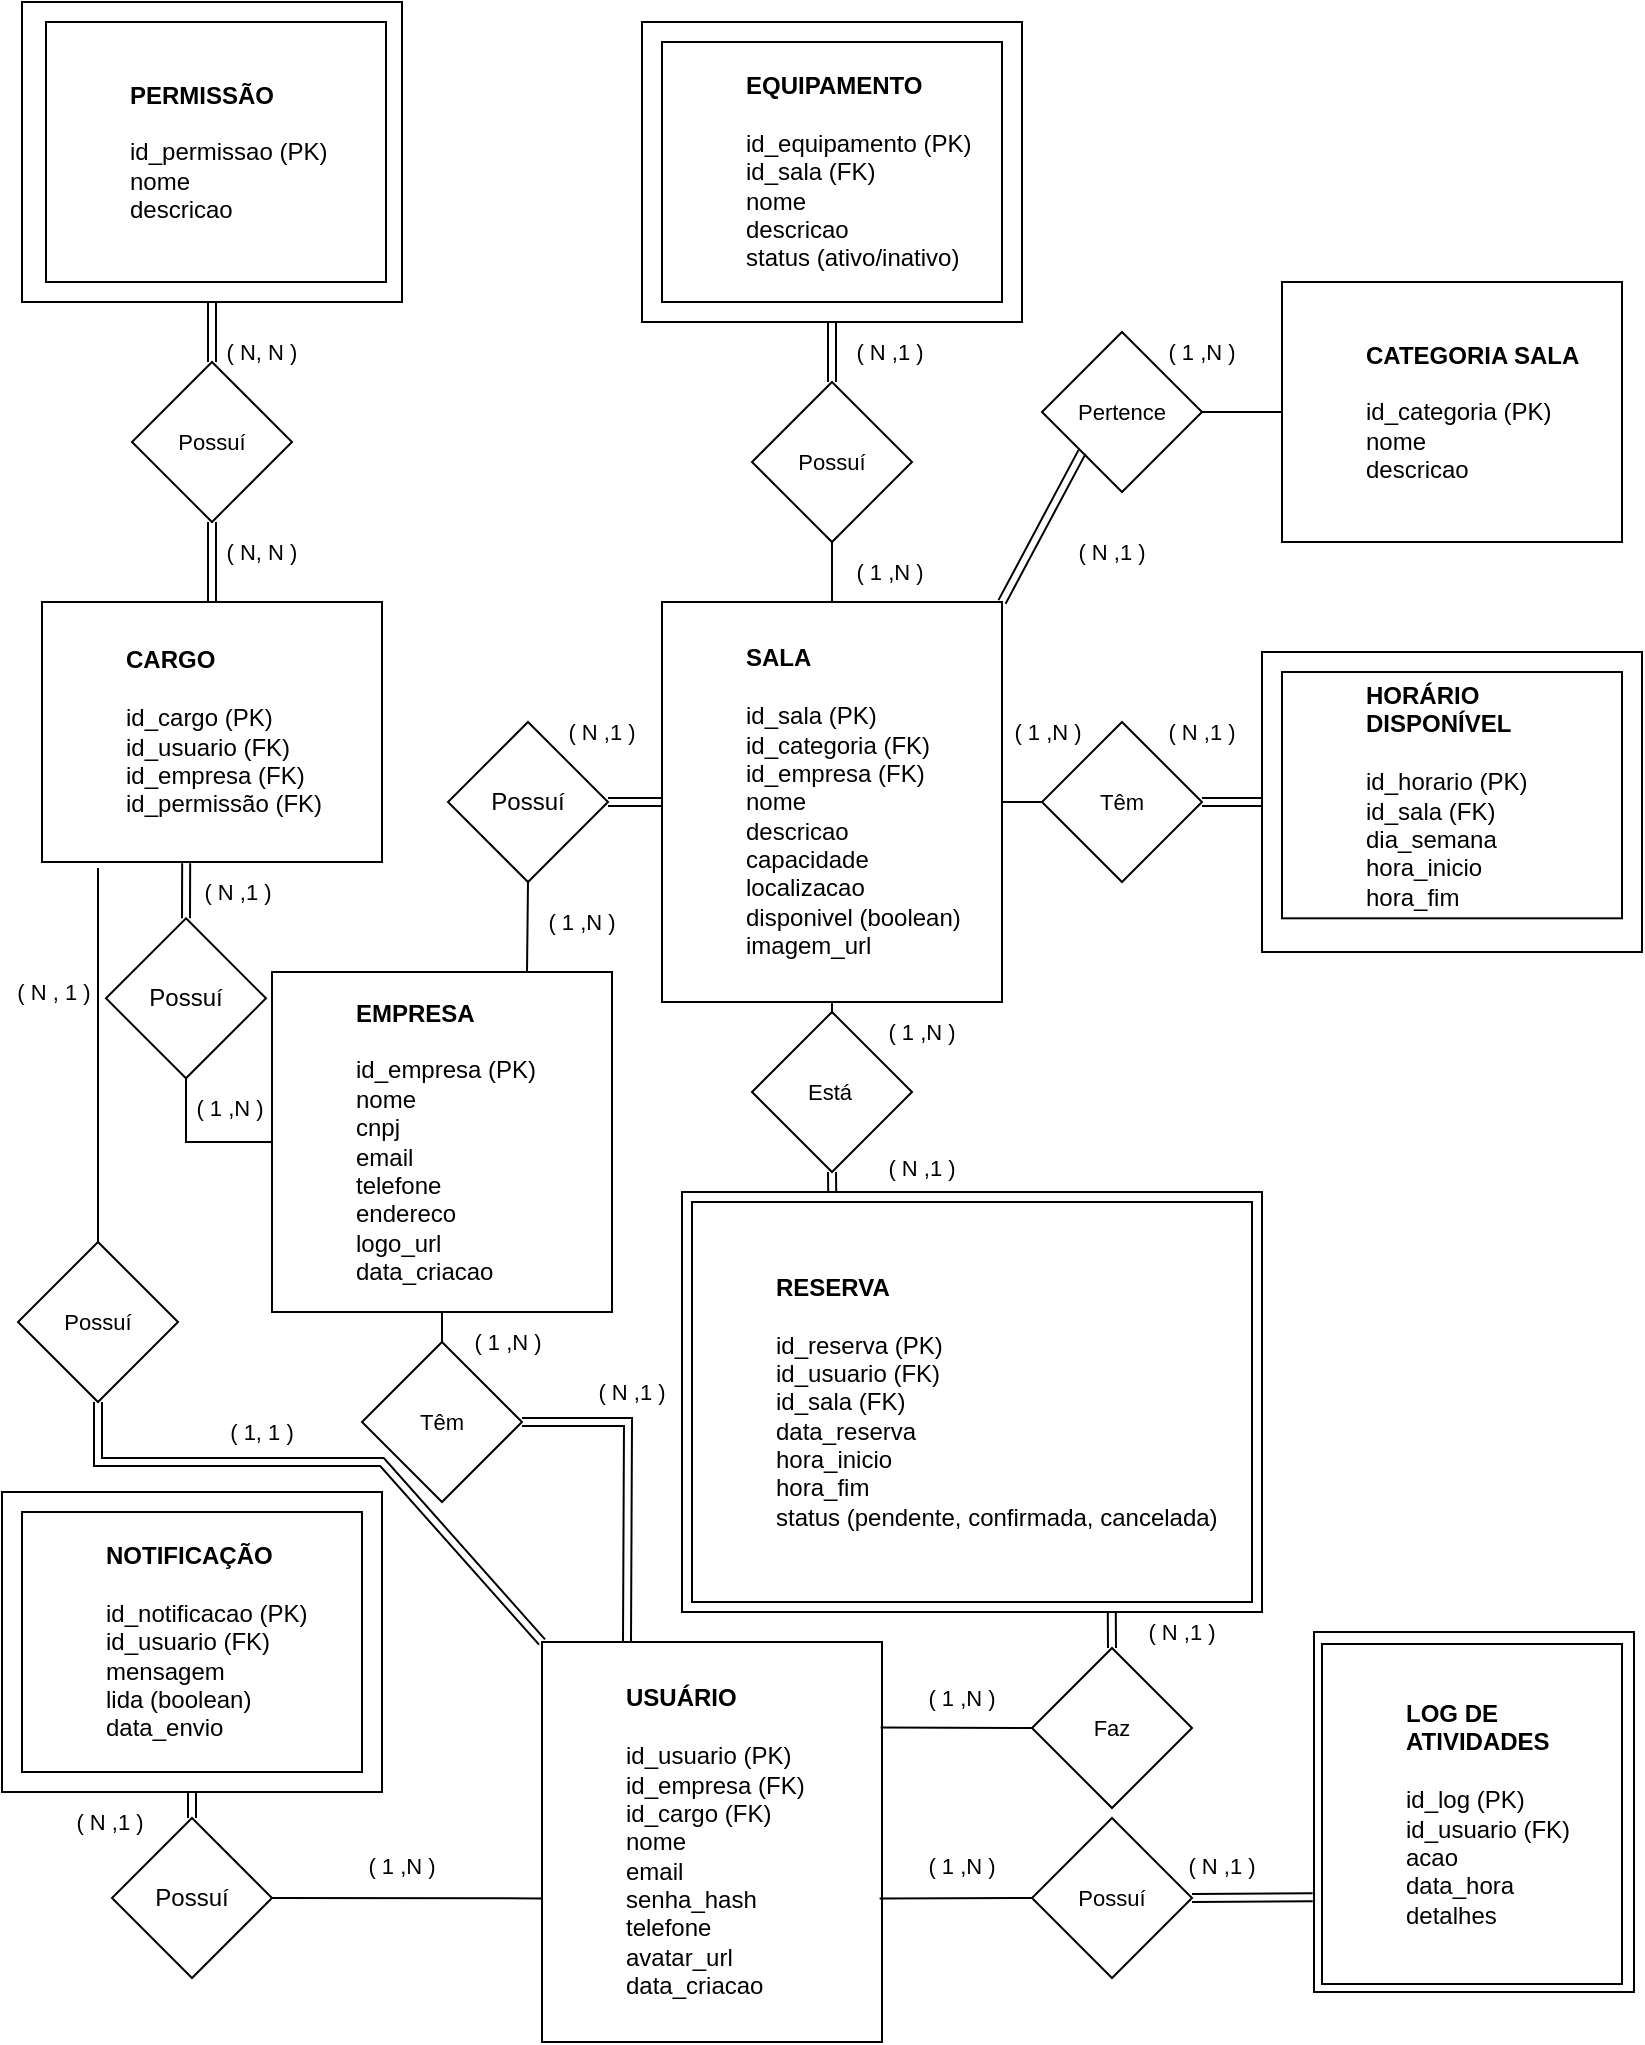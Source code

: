 <mxfile version="28.0.7">
  <diagram name="Página-1" id="fYXppVwYqPxIEAhIgafm">
    <mxGraphModel grid="1" page="1" gridSize="10" guides="1" tooltips="1" connect="1" arrows="1" fold="1" pageScale="1" pageWidth="827" pageHeight="1169" math="0" shadow="0">
      <root>
        <mxCell id="0" />
        <mxCell id="1" parent="0" />
        <mxCell id="SB9lvJocPj3npPwkDB7g-47" value="" style="endArrow=none;html=1;rounded=0;strokeColor=default;align=center;verticalAlign=middle;fontFamily=Helvetica;fontSize=11;fontColor=default;labelBackgroundColor=default;entryX=0.5;entryY=0;entryDx=0;entryDy=0;" edge="1" parent="1" target="SB9lvJocPj3npPwkDB7g-45">
          <mxGeometry width="50" height="50" relative="1" as="geometry">
            <mxPoint x="48" y="-727" as="sourcePoint" />
            <mxPoint x="190" y="-550" as="targetPoint" />
          </mxGeometry>
        </mxCell>
        <mxCell id="SB9lvJocPj3npPwkDB7g-72" value="&lt;blockquote style=&quot;margin: 0 0 0 40px; border: none; padding: 0px;&quot;&gt;&lt;br&gt;&lt;/blockquote&gt;" style="rounded=0;whiteSpace=wrap;html=1;align=left;" vertex="1" parent="1">
          <mxGeometry x="656" y="-345" width="160" height="180" as="geometry" />
        </mxCell>
        <mxCell id="SB9lvJocPj3npPwkDB7g-71" value="&lt;blockquote style=&quot;margin: 0 0 0 40px; border: none; padding: 0px;&quot;&gt;&lt;br&gt;&lt;/blockquote&gt;" style="rounded=0;whiteSpace=wrap;html=1;align=left;" vertex="1" parent="1">
          <mxGeometry x="340" y="-565" width="290" height="210" as="geometry" />
        </mxCell>
        <mxCell id="SB9lvJocPj3npPwkDB7g-51" value="" style="rounded=0;whiteSpace=wrap;html=1;" vertex="1" parent="1">
          <mxGeometry y="-415" width="190" height="150" as="geometry" />
        </mxCell>
        <mxCell id="SB9lvJocPj3npPwkDB7g-9" value="" style="rounded=0;whiteSpace=wrap;html=1;" vertex="1" parent="1">
          <mxGeometry x="630" y="-835" width="190" height="150" as="geometry" />
        </mxCell>
        <mxCell id="SB9lvJocPj3npPwkDB7g-5" value="" style="rounded=0;whiteSpace=wrap;html=1;" vertex="1" parent="1">
          <mxGeometry x="10" y="-1160" width="190" height="150" as="geometry" />
        </mxCell>
        <mxCell id="f695u6qmlx_kz472ul5v-42" value="" style="rounded=0;whiteSpace=wrap;html=1;" vertex="1" parent="1">
          <mxGeometry x="320" y="-1150" width="190" height="150" as="geometry" />
        </mxCell>
        <mxCell id="f695u6qmlx_kz472ul5v-1" value="&lt;blockquote style=&quot;margin: 0 0 0 40px; border: none; padding: 0px;&quot;&gt;&lt;b&gt;USUÁRIO&lt;/b&gt;&lt;div&gt;&lt;span style=&quot;background-color: transparent; color: light-dark(rgb(0, 0, 0), rgb(255, 255, 255));&quot;&gt;&lt;br&gt;&lt;/span&gt;&lt;/div&gt;&lt;div&gt;&lt;span style=&quot;background-color: transparent; color: light-dark(rgb(0, 0, 0), rgb(255, 255, 255));&quot;&gt;id_usuario (PK)&lt;/span&gt;&lt;/div&gt;&lt;div&gt;&lt;div&gt;&lt;span style=&quot;background-color: transparent; color: light-dark(rgb(0, 0, 0), rgb(255, 255, 255));&quot;&gt;id_empresa (FK)&lt;/span&gt;&lt;/div&gt;&lt;div&gt;&lt;span style=&quot;background-color: transparent; color: light-dark(rgb(0, 0, 0), rgb(255, 255, 255));&quot;&gt;id_cargo (FK)&lt;/span&gt;&lt;/div&gt;&lt;/div&gt;&lt;div&gt;&lt;span style=&quot;background-color: transparent; color: light-dark(rgb(0, 0, 0), rgb(255, 255, 255));&quot;&gt;nome&lt;/span&gt;&lt;/div&gt;&lt;div&gt;&lt;span style=&quot;background-color: transparent; color: light-dark(rgb(0, 0, 0), rgb(255, 255, 255));&quot;&gt;email&lt;/span&gt;&lt;/div&gt;&lt;div&gt;&lt;span style=&quot;background-color: transparent; color: light-dark(rgb(0, 0, 0), rgb(255, 255, 255));&quot;&gt;senha_hash&lt;/span&gt;&lt;/div&gt;&lt;div&gt;&lt;span style=&quot;background-color: transparent; color: light-dark(rgb(0, 0, 0), rgb(255, 255, 255));&quot;&gt;telefone&lt;/span&gt;&lt;/div&gt;&lt;div&gt;&lt;span style=&quot;background-color: transparent; color: light-dark(rgb(0, 0, 0), rgb(255, 255, 255));&quot;&gt;avatar_url&lt;/span&gt;&lt;/div&gt;&lt;div&gt;&lt;span style=&quot;background-color: transparent; color: light-dark(rgb(0, 0, 0), rgb(255, 255, 255));&quot;&gt;data_criacao&lt;/span&gt;&lt;/div&gt;&lt;/blockquote&gt;" style="rounded=0;whiteSpace=wrap;html=1;align=left;" vertex="1" parent="1">
          <mxGeometry x="270" y="-340" width="170" height="200" as="geometry" />
        </mxCell>
        <mxCell id="f695u6qmlx_kz472ul5v-3" value="&lt;blockquote style=&quot;margin: 0 0 0 40px; border: none; padding: 0px;&quot;&gt;&lt;b&gt;EMPRESA&lt;/b&gt;&lt;div&gt;&lt;span style=&quot;background-color: transparent; color: light-dark(rgb(0, 0, 0), rgb(255, 255, 255));&quot;&gt;&lt;br&gt;&lt;/span&gt;&lt;/div&gt;&lt;div&gt;&lt;span style=&quot;background-color: transparent; color: light-dark(rgb(0, 0, 0), rgb(255, 255, 255));&quot;&gt;id_empresa (PK)&lt;/span&gt;&lt;br&gt;&lt;span style=&quot;background-color: transparent; color: light-dark(rgb(0, 0, 0), rgb(255, 255, 255));&quot;&gt;nome&lt;/span&gt;&lt;br&gt;&lt;span style=&quot;background-color: transparent; color: light-dark(rgb(0, 0, 0), rgb(255, 255, 255));&quot;&gt;cnpj&lt;/span&gt;&lt;br&gt;&lt;span style=&quot;background-color: transparent; color: light-dark(rgb(0, 0, 0), rgb(255, 255, 255));&quot;&gt;email&lt;/span&gt;&lt;br&gt;&lt;span style=&quot;background-color: transparent; color: light-dark(rgb(0, 0, 0), rgb(255, 255, 255));&quot;&gt;telefone&lt;/span&gt;&lt;br&gt;&lt;span style=&quot;background-color: transparent; color: light-dark(rgb(0, 0, 0), rgb(255, 255, 255));&quot;&gt;endereco&lt;/span&gt;&lt;br&gt;&lt;span style=&quot;background-color: transparent; color: light-dark(rgb(0, 0, 0), rgb(255, 255, 255));&quot;&gt;logo_url&lt;/span&gt;&lt;br&gt;&lt;span style=&quot;background-color: transparent; color: light-dark(rgb(0, 0, 0), rgb(255, 255, 255));&quot;&gt;data_criacao&lt;/span&gt;&lt;/div&gt;&lt;/blockquote&gt;" style="rounded=0;whiteSpace=wrap;html=1;align=left;" vertex="1" parent="1">
          <mxGeometry x="135" y="-675" width="170" height="170" as="geometry" />
        </mxCell>
        <mxCell id="f695u6qmlx_kz472ul5v-4" value="&lt;blockquote style=&quot;margin: 0 0 0 40px; border: none; padding: 0px;&quot;&gt;&lt;div&gt;&lt;b&gt;SALA&lt;/b&gt;&lt;/div&gt;&lt;div&gt;&lt;br&gt;&lt;/div&gt;&lt;div&gt;&lt;span style=&quot;background-color: transparent; color: light-dark(rgb(0, 0, 0), rgb(255, 255, 255));&quot;&gt;id_sala (PK)&lt;/span&gt;&lt;/div&gt;&lt;div&gt;&lt;span style=&quot;color: light-dark(rgb(0, 0, 0), rgb(255, 255, 255)); background-color: transparent;&quot;&gt;id_categoria (FK)&lt;/span&gt;&lt;br&gt;&lt;span style=&quot;color: light-dark(rgb(0, 0, 0), rgb(255, 255, 255)); background-color: transparent;&quot;&gt;id_empresa (FK)&lt;/span&gt;&lt;br&gt;&lt;span style=&quot;background-color: transparent; color: light-dark(rgb(0, 0, 0), rgb(255, 255, 255));&quot;&gt;nome&lt;/span&gt;&lt;br&gt;&lt;span style=&quot;background-color: transparent; color: light-dark(rgb(0, 0, 0), rgb(255, 255, 255));&quot;&gt;descricao&lt;/span&gt;&lt;br&gt;&lt;span style=&quot;background-color: transparent; color: light-dark(rgb(0, 0, 0), rgb(255, 255, 255));&quot;&gt;capacidade&lt;/span&gt;&lt;br&gt;&lt;span style=&quot;background-color: transparent; color: light-dark(rgb(0, 0, 0), rgb(255, 255, 255));&quot;&gt;localizacao&lt;/span&gt;&lt;br&gt;&lt;span style=&quot;background-color: transparent; color: light-dark(rgb(0, 0, 0), rgb(255, 255, 255));&quot;&gt;disponivel (boolean)&lt;/span&gt;&lt;br&gt;&lt;span style=&quot;background-color: transparent; color: light-dark(rgb(0, 0, 0), rgb(255, 255, 255));&quot;&gt;imagem_url&lt;/span&gt;&lt;/div&gt;&lt;/blockquote&gt;" style="rounded=0;whiteSpace=wrap;html=1;align=left;" vertex="1" parent="1">
          <mxGeometry x="330" y="-860" width="170" height="200" as="geometry" />
        </mxCell>
        <mxCell id="f695u6qmlx_kz472ul5v-5" value="&lt;blockquote style=&quot;margin: 0 0 0 40px; border: none; padding: 0px;&quot;&gt;&lt;div&gt;&lt;b&gt;RESERVA&lt;/b&gt;&lt;/div&gt;&lt;div&gt;&lt;br&gt;&lt;/div&gt;&lt;div&gt;&lt;span style=&quot;background-color: transparent; color: light-dark(rgb(0, 0, 0), rgb(255, 255, 255));&quot;&gt;id_reserva (PK)&lt;/span&gt;&lt;br&gt;&lt;span style=&quot;background-color: transparent; color: light-dark(rgb(0, 0, 0), rgb(255, 255, 255));&quot;&gt;id_usuario (FK)&lt;/span&gt;&lt;br&gt;&lt;span style=&quot;background-color: transparent; color: light-dark(rgb(0, 0, 0), rgb(255, 255, 255));&quot;&gt;id_sala (FK)&lt;/span&gt;&lt;br&gt;&lt;span style=&quot;background-color: transparent; color: light-dark(rgb(0, 0, 0), rgb(255, 255, 255));&quot;&gt;data_reserva&lt;/span&gt;&lt;br&gt;&lt;span style=&quot;background-color: transparent; color: light-dark(rgb(0, 0, 0), rgb(255, 255, 255));&quot;&gt;hora_inicio&lt;/span&gt;&lt;br&gt;&lt;span style=&quot;background-color: transparent; color: light-dark(rgb(0, 0, 0), rgb(255, 255, 255));&quot;&gt;hora_fim&lt;/span&gt;&lt;br&gt;&lt;span style=&quot;background-color: transparent; color: light-dark(rgb(0, 0, 0), rgb(255, 255, 255));&quot;&gt;status (pendente, confirmada, cancelada)&lt;/span&gt;&lt;/div&gt;&lt;/blockquote&gt;" style="rounded=0;whiteSpace=wrap;html=1;align=left;" vertex="1" parent="1">
          <mxGeometry x="345" y="-560" width="280" height="200" as="geometry" />
        </mxCell>
        <mxCell id="f695u6qmlx_kz472ul5v-6" value="&lt;blockquote style=&quot;margin: 0 0 0 40px; border: none; padding: 0px;&quot;&gt;&lt;div&gt;&lt;b&gt;CATEGORIA SALA&lt;/b&gt;&lt;/div&gt;&lt;div&gt;&lt;br&gt;&lt;/div&gt;&lt;div&gt;&lt;span style=&quot;background-color: transparent; color: light-dark(rgb(0, 0, 0), rgb(255, 255, 255));&quot;&gt;id_categoria (PK)&lt;/span&gt;&lt;br&gt;&lt;span style=&quot;background-color: transparent; color: light-dark(rgb(0, 0, 0), rgb(255, 255, 255));&quot;&gt;nome&lt;/span&gt;&lt;br&gt;&lt;span style=&quot;background-color: transparent; color: light-dark(rgb(0, 0, 0), rgb(255, 255, 255));&quot;&gt;descricao&lt;/span&gt;&lt;/div&gt;&lt;/blockquote&gt;" style="rounded=0;whiteSpace=wrap;html=1;align=left;" vertex="1" parent="1">
          <mxGeometry x="640" y="-1020" width="170" height="130" as="geometry" />
        </mxCell>
        <mxCell id="f695u6qmlx_kz472ul5v-8" value="&lt;blockquote style=&quot;margin: 0 0 0 40px; border: none; padding: 0px;&quot;&gt;&lt;div&gt;&lt;b&gt;EQUIPAMENTO&lt;/b&gt;&lt;/div&gt;&lt;div&gt;&lt;br&gt;&lt;/div&gt;&lt;div&gt;&lt;span style=&quot;background-color: transparent; color: light-dark(rgb(0, 0, 0), rgb(255, 255, 255));&quot;&gt;id_equipamento (PK)&lt;/span&gt;&lt;/div&gt;&lt;div&gt;id_sala (FK)&lt;br&gt;&lt;span style=&quot;background-color: transparent; color: light-dark(rgb(0, 0, 0), rgb(255, 255, 255));&quot;&gt;nome&lt;/span&gt;&lt;br&gt;&lt;span style=&quot;background-color: transparent; color: light-dark(rgb(0, 0, 0), rgb(255, 255, 255));&quot;&gt;descricao&lt;/span&gt;&lt;br&gt;&lt;span style=&quot;background-color: transparent; color: light-dark(rgb(0, 0, 0), rgb(255, 255, 255));&quot;&gt;status (ativo/inativo)&lt;/span&gt;&lt;/div&gt;&lt;/blockquote&gt;" style="rounded=0;whiteSpace=wrap;html=1;align=left;" vertex="1" parent="1">
          <mxGeometry x="330" y="-1140" width="170" height="130" as="geometry" />
        </mxCell>
        <mxCell id="f695u6qmlx_kz472ul5v-9" value="&lt;blockquote style=&quot;margin: 0 0 0 40px; border: none; padding: 0px;&quot;&gt;&lt;div&gt;&lt;b&gt;CARGO&lt;/b&gt;&lt;/div&gt;&lt;div&gt;&lt;br&gt;&lt;/div&gt;&lt;div&gt;&lt;span style=&quot;background-color: transparent; color: light-dark(rgb(0, 0, 0), rgb(255, 255, 255));&quot;&gt;id_cargo (PK)&lt;/span&gt;&lt;/div&gt;&lt;div&gt;&lt;span style=&quot;background-color: transparent; color: light-dark(rgb(0, 0, 0), rgb(255, 255, 255));&quot;&gt;id_usuario (FK)&lt;/span&gt;&lt;/div&gt;&lt;div&gt;&lt;span style=&quot;background-color: transparent; color: light-dark(rgb(0, 0, 0), rgb(255, 255, 255));&quot;&gt;id_empresa (FK)&lt;/span&gt;&lt;/div&gt;&lt;div&gt;id_permissão (FK)&lt;/div&gt;&lt;/blockquote&gt;" style="rounded=0;whiteSpace=wrap;html=1;align=left;" vertex="1" parent="1">
          <mxGeometry x="20" y="-860" width="170" height="130" as="geometry" />
        </mxCell>
        <mxCell id="f695u6qmlx_kz472ul5v-10" value="&lt;blockquote style=&quot;margin: 0 0 0 40px; border: none; padding: 0px;&quot;&gt;&lt;div&gt;&lt;strong data-start=&quot;2054&quot; data-end=&quot;2067&quot;&gt;PERMISSÃO&lt;/strong&gt;&lt;/div&gt;&lt;div&gt;&lt;br&gt;&lt;/div&gt;&lt;div&gt;&lt;span style=&quot;background-color: transparent; color: light-dark(rgb(0, 0, 0), rgb(255, 255, 255));&quot;&gt;id_permissao (PK)&lt;/span&gt;&lt;br&gt;&lt;span style=&quot;background-color: transparent; color: light-dark(rgb(0, 0, 0), rgb(255, 255, 255));&quot;&gt;nome&lt;/span&gt;&lt;br&gt;&lt;span style=&quot;background-color: transparent; color: light-dark(rgb(0, 0, 0), rgb(255, 255, 255));&quot;&gt;descricao&lt;/span&gt;&lt;/div&gt;&lt;/blockquote&gt;" style="rounded=0;whiteSpace=wrap;html=1;align=left;" vertex="1" parent="1">
          <mxGeometry x="22" y="-1150" width="170" height="130" as="geometry" />
        </mxCell>
        <mxCell id="f695u6qmlx_kz472ul5v-11" value="&lt;blockquote style=&quot;margin: 0 0 0 40px; border: none; padding: 0px;&quot;&gt;&lt;div&gt;&lt;span style=&quot;background-color: transparent; color: light-dark(rgb(0, 0, 0), rgb(255, 255, 255));&quot;&gt;&lt;b&gt;NOTIFICAÇÃO&lt;/b&gt;&lt;/span&gt;&lt;/div&gt;&lt;div&gt;&lt;span style=&quot;background-color: transparent; color: light-dark(rgb(0, 0, 0), rgb(255, 255, 255));&quot;&gt;&lt;br&gt;&lt;/span&gt;&lt;/div&gt;&lt;div&gt;&lt;span style=&quot;background-color: transparent; color: light-dark(rgb(0, 0, 0), rgb(255, 255, 255));&quot;&gt;id_notificacao (PK)&lt;/span&gt;&lt;/div&gt;&lt;div&gt;&lt;span style=&quot;background-color: transparent; color: light-dark(rgb(0, 0, 0), rgb(255, 255, 255));&quot;&gt;id_usuario (FK)&lt;/span&gt;&lt;br&gt;&lt;span style=&quot;background-color: transparent; color: light-dark(rgb(0, 0, 0), rgb(255, 255, 255));&quot;&gt;mensagem&lt;/span&gt;&lt;br&gt;&lt;span style=&quot;background-color: transparent; color: light-dark(rgb(0, 0, 0), rgb(255, 255, 255));&quot;&gt;lida (boolean)&lt;/span&gt;&lt;br&gt;&lt;span style=&quot;background-color: transparent; color: light-dark(rgb(0, 0, 0), rgb(255, 255, 255));&quot;&gt;data_envio&lt;/span&gt;&lt;/div&gt;&lt;/blockquote&gt;" style="rounded=0;whiteSpace=wrap;html=1;align=left;" vertex="1" parent="1">
          <mxGeometry x="10" y="-405" width="170" height="130" as="geometry" />
        </mxCell>
        <mxCell id="f695u6qmlx_kz472ul5v-12" value="&lt;blockquote style=&quot;margin: 0 0 0 40px; border: none; padding: 0px;&quot;&gt;&lt;div&gt;&lt;b&gt;HORÁRIO DISPONÍVEL&lt;/b&gt;&lt;/div&gt;&lt;div&gt;&lt;br&gt;&lt;/div&gt;&lt;div&gt;&lt;span style=&quot;background-color: transparent; color: light-dark(rgb(0, 0, 0), rgb(255, 255, 255));&quot;&gt;i&lt;/span&gt;&lt;span style=&quot;background-color: transparent; color: light-dark(rgb(0, 0, 0), rgb(255, 255, 255));&quot;&gt;d_horario (PK)&lt;/span&gt;&lt;/div&gt;&lt;span style=&quot;color: light-dark(rgb(0, 0, 0), rgb(255, 255, 255)); background-color: transparent;&quot;&gt;id_sala (FK)&lt;/span&gt;&lt;br&gt;&lt;span style=&quot;color: light-dark(rgb(0, 0, 0), rgb(255, 255, 255)); background-color: transparent;&quot;&gt;dia_semana&lt;/span&gt;&lt;br&gt;&lt;span style=&quot;color: light-dark(rgb(0, 0, 0), rgb(255, 255, 255)); background-color: transparent;&quot;&gt;hora_inicio&lt;/span&gt;&lt;br&gt;&lt;span style=&quot;color: light-dark(rgb(0, 0, 0), rgb(255, 255, 255)); background-color: transparent;&quot;&gt;hora_fim&lt;/span&gt;&lt;/blockquote&gt;" style="rounded=0;whiteSpace=wrap;html=1;align=left;" vertex="1" parent="1">
          <mxGeometry x="640" y="-825" width="170" height="123.16" as="geometry" />
        </mxCell>
        <mxCell id="f695u6qmlx_kz472ul5v-13" value="&lt;blockquote style=&quot;margin: 0 0 0 40px; border: none; padding: 0px;&quot;&gt;&lt;b&gt;LOG DE ATIVIDADES&lt;/b&gt;&lt;/blockquote&gt;&lt;blockquote style=&quot;margin: 0 0 0 40px; border: none; padding: 0px;&quot;&gt;&lt;br&gt;&lt;span style=&quot;color: light-dark(rgb(0, 0, 0), rgb(255, 255, 255)); background-color: transparent;&quot;&gt;id_log (PK)&lt;/span&gt;&lt;br&gt;&lt;span style=&quot;color: light-dark(rgb(0, 0, 0), rgb(255, 255, 255)); background-color: transparent;&quot;&gt;id_usuario (FK)&lt;/span&gt;&lt;br&gt;&lt;span style=&quot;color: light-dark(rgb(0, 0, 0), rgb(255, 255, 255)); background-color: transparent;&quot;&gt;acao&lt;/span&gt;&lt;br&gt;&lt;span style=&quot;color: light-dark(rgb(0, 0, 0), rgb(255, 255, 255)); background-color: transparent;&quot;&gt;data_hora&lt;/span&gt;&lt;br&gt;&lt;span style=&quot;color: light-dark(rgb(0, 0, 0), rgb(255, 255, 255)); background-color: transparent;&quot;&gt;detalhes&lt;/span&gt;&lt;/blockquote&gt;" style="rounded=0;whiteSpace=wrap;html=1;align=left;" vertex="1" parent="1">
          <mxGeometry x="660" y="-339" width="150" height="170" as="geometry" />
        </mxCell>
        <mxCell id="f695u6qmlx_kz472ul5v-14" value="" style="rhombus;whiteSpace=wrap;html=1;" vertex="1" parent="1">
          <mxGeometry x="180" y="-490" width="80" height="80" as="geometry" />
        </mxCell>
        <mxCell id="f695u6qmlx_kz472ul5v-15" value="" style="endArrow=none;html=1;rounded=0;entryX=1;entryY=0.5;entryDx=0;entryDy=0;exitX=0.25;exitY=0;exitDx=0;exitDy=0;shape=link;" edge="1" parent="1" source="f695u6qmlx_kz472ul5v-1" target="f695u6qmlx_kz472ul5v-14">
          <mxGeometry width="50" height="50" relative="1" as="geometry">
            <mxPoint x="585" y="-240" as="sourcePoint" />
            <mxPoint x="635" y="-290" as="targetPoint" />
            <Array as="points">
              <mxPoint x="313" y="-450" />
            </Array>
          </mxGeometry>
        </mxCell>
        <mxCell id="f695u6qmlx_kz472ul5v-16" value="" style="endArrow=none;html=1;rounded=0;entryX=0.5;entryY=0;entryDx=0;entryDy=0;exitX=0.5;exitY=1;exitDx=0;exitDy=0;" edge="1" parent="1" source="f695u6qmlx_kz472ul5v-3" target="f695u6qmlx_kz472ul5v-14">
          <mxGeometry width="50" height="50" relative="1" as="geometry">
            <mxPoint x="585" as="sourcePoint" />
            <mxPoint x="635" y="-50" as="targetPoint" />
          </mxGeometry>
        </mxCell>
        <mxCell id="f695u6qmlx_kz472ul5v-17" value="" style="rhombus;whiteSpace=wrap;html=1;" vertex="1" parent="1">
          <mxGeometry x="515" y="-337" width="80" height="80" as="geometry" />
        </mxCell>
        <mxCell id="f695u6qmlx_kz472ul5v-19" value="" style="endArrow=none;html=1;rounded=0;entryX=0;entryY=0.5;entryDx=0;entryDy=0;exitX=0.996;exitY=0.214;exitDx=0;exitDy=0;exitPerimeter=0;" edge="1" parent="1" source="f695u6qmlx_kz472ul5v-1" target="f695u6qmlx_kz472ul5v-17">
          <mxGeometry width="50" height="50" relative="1" as="geometry">
            <mxPoint x="695" y="-485" as="sourcePoint" />
            <mxPoint x="745" y="-535" as="targetPoint" />
          </mxGeometry>
        </mxCell>
        <mxCell id="f695u6qmlx_kz472ul5v-20" value="" style="endArrow=none;html=1;rounded=0;entryX=0.5;entryY=0;entryDx=0;entryDy=0;exitX=0.741;exitY=1;exitDx=0;exitDy=0;shape=link;exitPerimeter=0;" edge="1" parent="1" source="SB9lvJocPj3npPwkDB7g-71" target="f695u6qmlx_kz472ul5v-17">
          <mxGeometry width="50" height="50" relative="1" as="geometry">
            <mxPoint x="440" y="-370" as="sourcePoint" />
            <mxPoint x="630" y="-485" as="targetPoint" />
          </mxGeometry>
        </mxCell>
        <mxCell id="f695u6qmlx_kz472ul5v-21" value="Possuí" style="rhombus;whiteSpace=wrap;html=1;" vertex="1" parent="1">
          <mxGeometry x="55" y="-252" width="80" height="80" as="geometry" />
        </mxCell>
        <mxCell id="f695u6qmlx_kz472ul5v-25" value="Possuí" style="rhombus;whiteSpace=wrap;html=1;" vertex="1" parent="1">
          <mxGeometry x="223" y="-800" width="80" height="80" as="geometry" />
        </mxCell>
        <mxCell id="f695u6qmlx_kz472ul5v-26" value="" style="endArrow=none;html=1;rounded=0;exitX=0.75;exitY=0;exitDx=0;exitDy=0;entryX=0.5;entryY=1;entryDx=0;entryDy=0;" edge="1" parent="1" source="f695u6qmlx_kz472ul5v-3" target="f695u6qmlx_kz472ul5v-25">
          <mxGeometry width="50" height="50" relative="1" as="geometry">
            <mxPoint x="205" y="-700" as="sourcePoint" />
            <mxPoint x="255" y="-750" as="targetPoint" />
          </mxGeometry>
        </mxCell>
        <mxCell id="f695u6qmlx_kz472ul5v-28" value="" style="rhombus;whiteSpace=wrap;html=1;" vertex="1" parent="1">
          <mxGeometry x="520" y="-995" width="80" height="80" as="geometry" />
        </mxCell>
        <mxCell id="f695u6qmlx_kz472ul5v-30" value="" style="endArrow=none;html=1;rounded=0;entryX=1;entryY=0.5;entryDx=0;entryDy=0;exitX=0;exitY=0.5;exitDx=0;exitDy=0;" edge="1" parent="1" source="f695u6qmlx_kz472ul5v-6" target="f695u6qmlx_kz472ul5v-28">
          <mxGeometry width="50" height="50" relative="1" as="geometry">
            <mxPoint x="630" y="-955" as="sourcePoint" />
            <mxPoint x="230" y="-605" as="targetPoint" />
          </mxGeometry>
        </mxCell>
        <mxCell id="f695u6qmlx_kz472ul5v-31" value="" style="endArrow=none;html=1;rounded=0;entryX=1;entryY=0.5;entryDx=0;entryDy=0;exitX=0;exitY=0.5;exitDx=0;exitDy=0;shape=link;" edge="1" parent="1" source="f695u6qmlx_kz472ul5v-4" target="f695u6qmlx_kz472ul5v-25">
          <mxGeometry width="50" height="50" relative="1" as="geometry">
            <mxPoint x="180" y="-615" as="sourcePoint" />
            <mxPoint x="230" y="-665" as="targetPoint" />
          </mxGeometry>
        </mxCell>
        <mxCell id="f695u6qmlx_kz472ul5v-32" value="" style="rhombus;whiteSpace=wrap;html=1;" vertex="1" parent="1">
          <mxGeometry x="375" y="-970" width="80" height="80" as="geometry" />
        </mxCell>
        <mxCell id="f695u6qmlx_kz472ul5v-33" value="" style="endArrow=none;html=1;rounded=0;entryX=0.5;entryY=1;entryDx=0;entryDy=0;exitX=0.5;exitY=0;exitDx=0;exitDy=0;" edge="1" parent="1" source="f695u6qmlx_kz472ul5v-4" target="f695u6qmlx_kz472ul5v-32">
          <mxGeometry width="50" height="50" relative="1" as="geometry">
            <mxPoint x="180" y="-700" as="sourcePoint" />
            <mxPoint x="230" y="-750" as="targetPoint" />
          </mxGeometry>
        </mxCell>
        <mxCell id="f695u6qmlx_kz472ul5v-34" value="" style="endArrow=none;html=1;rounded=0;entryX=0.5;entryY=0;entryDx=0;entryDy=0;exitX=0.5;exitY=1;exitDx=0;exitDy=0;shape=link;" edge="1" parent="1" source="f695u6qmlx_kz472ul5v-42" target="f695u6qmlx_kz472ul5v-32">
          <mxGeometry width="50" height="50" relative="1" as="geometry">
            <mxPoint x="180" y="-700" as="sourcePoint" />
            <mxPoint x="230" y="-750" as="targetPoint" />
          </mxGeometry>
        </mxCell>
        <mxCell id="f695u6qmlx_kz472ul5v-37" value="" style="endArrow=none;html=1;rounded=0;entryX=0.5;entryY=1;entryDx=0;entryDy=0;exitX=0.5;exitY=0;exitDx=0;exitDy=0;" edge="1" parent="1" source="SB9lvJocPj3npPwkDB7g-34" target="f695u6qmlx_kz472ul5v-4">
          <mxGeometry width="50" height="50" relative="1" as="geometry">
            <mxPoint x="415" y="-560" as="sourcePoint" />
            <mxPoint x="250" y="-550" as="targetPoint" />
          </mxGeometry>
        </mxCell>
        <mxCell id="f695u6qmlx_kz472ul5v-38" value="" style="endArrow=none;html=1;rounded=0;entryX=1;entryY=0.5;entryDx=0;entryDy=0;exitX=-0.002;exitY=0.641;exitDx=0;exitDy=0;exitPerimeter=0;" edge="1" parent="1" source="f695u6qmlx_kz472ul5v-1" target="f695u6qmlx_kz472ul5v-21">
          <mxGeometry width="50" height="50" relative="1" as="geometry">
            <mxPoint x="305" y="-400" as="sourcePoint" />
            <mxPoint x="355" y="-450" as="targetPoint" />
          </mxGeometry>
        </mxCell>
        <mxCell id="f695u6qmlx_kz472ul5v-39" value="" style="endArrow=none;html=1;rounded=0;entryX=0.5;entryY=1;entryDx=0;entryDy=0;exitX=0.5;exitY=0;exitDx=0;exitDy=0;shape=link;" edge="1" parent="1" source="f695u6qmlx_kz472ul5v-21" target="SB9lvJocPj3npPwkDB7g-51">
          <mxGeometry width="50" height="50" relative="1" as="geometry">
            <mxPoint x="100" y="-150" as="sourcePoint" />
            <mxPoint x="150" y="-200" as="targetPoint" />
          </mxGeometry>
        </mxCell>
        <mxCell id="SB9lvJocPj3npPwkDB7g-1" value="Possuí" style="rhombus;whiteSpace=wrap;html=1;" vertex="1" parent="1">
          <mxGeometry x="52" y="-701.84" width="80" height="80" as="geometry" />
        </mxCell>
        <mxCell id="SB9lvJocPj3npPwkDB7g-2" value="" style="endArrow=none;html=1;rounded=0;entryX=0.424;entryY=1.005;entryDx=0;entryDy=0;exitX=0.5;exitY=0;exitDx=0;exitDy=0;shape=link;entryPerimeter=0;" edge="1" parent="1" source="SB9lvJocPj3npPwkDB7g-1" target="f695u6qmlx_kz472ul5v-9">
          <mxGeometry width="50" height="50" relative="1" as="geometry">
            <mxPoint x="390" y="-720" as="sourcePoint" />
            <mxPoint x="440" y="-770" as="targetPoint" />
          </mxGeometry>
        </mxCell>
        <mxCell id="SB9lvJocPj3npPwkDB7g-3" value="" style="endArrow=none;html=1;rounded=0;entryX=0.5;entryY=1;entryDx=0;entryDy=0;exitX=0;exitY=0.5;exitDx=0;exitDy=0;" edge="1" parent="1" source="f695u6qmlx_kz472ul5v-3" target="SB9lvJocPj3npPwkDB7g-1">
          <mxGeometry width="50" height="50" relative="1" as="geometry">
            <mxPoint x="130" y="-590" as="sourcePoint" />
            <mxPoint x="87" y="-621.84" as="targetPoint" />
            <Array as="points">
              <mxPoint x="92" y="-590" />
            </Array>
          </mxGeometry>
        </mxCell>
        <mxCell id="SB9lvJocPj3npPwkDB7g-6" value="" style="rhombus;whiteSpace=wrap;html=1;" vertex="1" parent="1">
          <mxGeometry x="65" y="-980" width="80" height="80" as="geometry" />
        </mxCell>
        <mxCell id="SB9lvJocPj3npPwkDB7g-7" value="" style="endArrow=none;html=1;rounded=0;entryX=0.5;entryY=1;entryDx=0;entryDy=0;exitX=0.5;exitY=0;exitDx=0;exitDy=0;shape=link;" edge="1" parent="1" source="f695u6qmlx_kz472ul5v-9" target="SB9lvJocPj3npPwkDB7g-6">
          <mxGeometry width="50" height="50" relative="1" as="geometry">
            <mxPoint x="260" y="-860" as="sourcePoint" />
            <mxPoint x="310" y="-910" as="targetPoint" />
          </mxGeometry>
        </mxCell>
        <mxCell id="SB9lvJocPj3npPwkDB7g-8" value="" style="endArrow=none;html=1;rounded=0;entryX=0.5;entryY=0;entryDx=0;entryDy=0;exitX=0.5;exitY=1;exitDx=0;exitDy=0;shape=link;" edge="1" parent="1" source="SB9lvJocPj3npPwkDB7g-5" target="SB9lvJocPj3npPwkDB7g-6">
          <mxGeometry width="50" height="50" relative="1" as="geometry">
            <mxPoint x="260" y="-860" as="sourcePoint" />
            <mxPoint x="310" y="-910" as="targetPoint" />
          </mxGeometry>
        </mxCell>
        <mxCell id="SB9lvJocPj3npPwkDB7g-10" value="" style="rhombus;whiteSpace=wrap;html=1;" vertex="1" parent="1">
          <mxGeometry x="520" y="-800" width="80" height="80" as="geometry" />
        </mxCell>
        <mxCell id="SB9lvJocPj3npPwkDB7g-11" value="" style="endArrow=none;html=1;rounded=0;entryX=1;entryY=0.5;entryDx=0;entryDy=0;exitX=0;exitY=0.5;exitDx=0;exitDy=0;shape=link;" edge="1" parent="1" source="SB9lvJocPj3npPwkDB7g-9" target="SB9lvJocPj3npPwkDB7g-10">
          <mxGeometry width="50" height="50" relative="1" as="geometry">
            <mxPoint x="170" y="-830" as="sourcePoint" />
            <mxPoint x="220" y="-880" as="targetPoint" />
          </mxGeometry>
        </mxCell>
        <mxCell id="SB9lvJocPj3npPwkDB7g-12" value="" style="endArrow=none;html=1;rounded=0;entryX=0;entryY=0.5;entryDx=0;entryDy=0;exitX=1;exitY=0.5;exitDx=0;exitDy=0;" edge="1" parent="1" source="f695u6qmlx_kz472ul5v-4" target="SB9lvJocPj3npPwkDB7g-10">
          <mxGeometry width="50" height="50" relative="1" as="geometry">
            <mxPoint x="170" y="-830" as="sourcePoint" />
            <mxPoint x="220" y="-880" as="targetPoint" />
          </mxGeometry>
        </mxCell>
        <mxCell id="SB9lvJocPj3npPwkDB7g-13" value="" style="endArrow=none;html=1;rounded=0;entryX=1;entryY=0;entryDx=0;entryDy=0;exitX=0;exitY=1;exitDx=0;exitDy=0;shape=link;" edge="1" parent="1" source="f695u6qmlx_kz472ul5v-28" target="f695u6qmlx_kz472ul5v-4">
          <mxGeometry width="50" height="50" relative="1" as="geometry">
            <mxPoint x="190" y="-830" as="sourcePoint" />
            <mxPoint x="240" y="-880" as="targetPoint" />
          </mxGeometry>
        </mxCell>
        <mxCell id="SB9lvJocPj3npPwkDB7g-14" value="" style="rhombus;whiteSpace=wrap;html=1;fontFamily=Helvetica;fontSize=11;fontColor=default;labelBackgroundColor=default;" vertex="1" parent="1">
          <mxGeometry x="515" y="-252" width="80" height="80" as="geometry" />
        </mxCell>
        <mxCell id="SB9lvJocPj3npPwkDB7g-15" value="" style="endArrow=none;html=1;rounded=0;strokeColor=default;align=center;verticalAlign=middle;fontFamily=Helvetica;fontSize=11;fontColor=default;labelBackgroundColor=default;entryX=0;entryY=0.5;entryDx=0;entryDy=0;exitX=0.993;exitY=0.641;exitDx=0;exitDy=0;exitPerimeter=0;" edge="1" parent="1" source="f695u6qmlx_kz472ul5v-1" target="SB9lvJocPj3npPwkDB7g-14">
          <mxGeometry width="50" height="50" relative="1" as="geometry">
            <mxPoint x="190" y="-190" as="sourcePoint" />
            <mxPoint x="240" y="-240" as="targetPoint" />
          </mxGeometry>
        </mxCell>
        <mxCell id="SB9lvJocPj3npPwkDB7g-16" value="" style="endArrow=none;html=1;rounded=0;strokeColor=default;align=center;verticalAlign=middle;fontFamily=Helvetica;fontSize=11;fontColor=default;labelBackgroundColor=default;entryX=1;entryY=0.5;entryDx=0;entryDy=0;shape=link;exitX=-0.004;exitY=0.737;exitDx=0;exitDy=0;exitPerimeter=0;" edge="1" parent="1" source="SB9lvJocPj3npPwkDB7g-72" target="SB9lvJocPj3npPwkDB7g-14">
          <mxGeometry width="50" height="50" relative="1" as="geometry">
            <mxPoint x="650" y="-210" as="sourcePoint" />
            <mxPoint x="240" y="-240" as="targetPoint" />
          </mxGeometry>
        </mxCell>
        <mxCell id="SB9lvJocPj3npPwkDB7g-34" value="" style="rhombus;whiteSpace=wrap;html=1;" vertex="1" parent="1">
          <mxGeometry x="375" y="-655" width="80" height="80" as="geometry" />
        </mxCell>
        <mxCell id="SB9lvJocPj3npPwkDB7g-35" value="" style="endArrow=none;html=1;rounded=0;strokeColor=default;align=center;verticalAlign=middle;fontFamily=Helvetica;fontSize=11;fontColor=default;labelBackgroundColor=default;entryX=0.5;entryY=1;entryDx=0;entryDy=0;exitX=0.259;exitY=0.002;exitDx=0;exitDy=0;shape=link;exitPerimeter=0;" edge="1" parent="1" source="SB9lvJocPj3npPwkDB7g-71" target="SB9lvJocPj3npPwkDB7g-34">
          <mxGeometry width="50" height="50" relative="1" as="geometry">
            <mxPoint x="310" y="-510" as="sourcePoint" />
            <mxPoint x="360" y="-560" as="targetPoint" />
          </mxGeometry>
        </mxCell>
        <mxCell id="SB9lvJocPj3npPwkDB7g-38" style="edgeStyle=none;shape=connector;rounded=0;orthogonalLoop=1;jettySize=auto;html=1;entryX=1;entryY=0.5;entryDx=0;entryDy=0;strokeColor=default;align=center;verticalAlign=middle;fontFamily=Helvetica;fontSize=11;fontColor=default;labelBackgroundColor=default;endArrow=none;" edge="1" parent="1">
          <mxGeometry relative="1" as="geometry">
            <mxPoint x="305" y="-361" as="sourcePoint" />
            <mxPoint x="305" y="-361" as="targetPoint" />
          </mxGeometry>
        </mxCell>
        <mxCell id="SB9lvJocPj3npPwkDB7g-41" value="&lt;span style=&quot;text-align: left;&quot;&gt;( N ,1 )&lt;/span&gt;" style="text;strokeColor=none;align=center;fillColor=none;html=1;verticalAlign=middle;whiteSpace=wrap;rounded=0;fontFamily=Helvetica;fontSize=11;fontColor=default;labelBackgroundColor=none;" vertex="1" parent="1">
          <mxGeometry x="285" y="-480" width="60" height="30" as="geometry" />
        </mxCell>
        <mxCell id="SB9lvJocPj3npPwkDB7g-42" value="&lt;span style=&quot;text-align: left;&quot;&gt;( 1 ,N )&lt;/span&gt;" style="text;strokeColor=none;align=center;fillColor=none;html=1;verticalAlign=middle;whiteSpace=wrap;rounded=0;fontFamily=Helvetica;fontSize=11;fontColor=default;labelBackgroundColor=none;" vertex="1" parent="1">
          <mxGeometry x="450" y="-327" width="60" height="30" as="geometry" />
        </mxCell>
        <mxCell id="SB9lvJocPj3npPwkDB7g-43" value="&lt;span style=&quot;text-align: left;&quot;&gt;( 1 ,N )&lt;/span&gt;" style="text;strokeColor=none;align=center;fillColor=none;html=1;verticalAlign=middle;whiteSpace=wrap;rounded=0;fontFamily=Helvetica;fontSize=11;fontColor=default;labelBackgroundColor=none;" vertex="1" parent="1">
          <mxGeometry x="450" y="-243" width="60" height="30" as="geometry" />
        </mxCell>
        <mxCell id="SB9lvJocPj3npPwkDB7g-44" value="&lt;span style=&quot;text-align: left;&quot;&gt;( 1 ,N )&lt;/span&gt;" style="text;strokeColor=none;align=center;fillColor=none;html=1;verticalAlign=middle;whiteSpace=wrap;rounded=0;fontFamily=Helvetica;fontSize=11;fontColor=default;labelBackgroundColor=none;" vertex="1" parent="1">
          <mxGeometry x="170" y="-243" width="60" height="30" as="geometry" />
        </mxCell>
        <mxCell id="SB9lvJocPj3npPwkDB7g-45" value="" style="rhombus;whiteSpace=wrap;html=1;" vertex="1" parent="1">
          <mxGeometry x="8" y="-540" width="80" height="80" as="geometry" />
        </mxCell>
        <mxCell id="SB9lvJocPj3npPwkDB7g-46" value="" style="endArrow=none;html=1;rounded=0;strokeColor=default;align=center;verticalAlign=middle;fontFamily=Helvetica;fontSize=11;fontColor=default;labelBackgroundColor=default;entryX=0;entryY=0;entryDx=0;entryDy=0;exitX=0.5;exitY=1;exitDx=0;exitDy=0;shape=link;" edge="1" parent="1" source="SB9lvJocPj3npPwkDB7g-45" target="f695u6qmlx_kz472ul5v-1">
          <mxGeometry width="50" height="50" relative="1" as="geometry">
            <mxPoint x="280" y="-460" as="sourcePoint" />
            <mxPoint x="330" y="-510" as="targetPoint" />
            <Array as="points">
              <mxPoint x="48" y="-430" />
              <mxPoint x="190" y="-430" />
            </Array>
          </mxGeometry>
        </mxCell>
        <mxCell id="SB9lvJocPj3npPwkDB7g-48" style="edgeStyle=none;shape=connector;rounded=0;orthogonalLoop=1;jettySize=auto;html=1;entryX=0;entryY=0.5;entryDx=0;entryDy=0;strokeColor=default;align=center;verticalAlign=middle;fontFamily=Helvetica;fontSize=11;fontColor=default;labelBackgroundColor=default;endArrow=none;" edge="1" parent="1" source="f695u6qmlx_kz472ul5v-3" target="f695u6qmlx_kz472ul5v-3">
          <mxGeometry relative="1" as="geometry" />
        </mxCell>
        <mxCell id="SB9lvJocPj3npPwkDB7g-49" value="&lt;span style=&quot;text-align: left;&quot;&gt;( 1, 1 )&lt;/span&gt;" style="text;strokeColor=none;align=center;fillColor=none;html=1;verticalAlign=middle;whiteSpace=wrap;rounded=0;fontFamily=Helvetica;fontSize=11;fontColor=default;labelBackgroundColor=none;" vertex="1" parent="1">
          <mxGeometry x="100" y="-460" width="60" height="30" as="geometry" />
        </mxCell>
        <mxCell id="SB9lvJocPj3npPwkDB7g-52" value="&lt;span style=&quot;text-align: left;&quot;&gt;( 1 ,N )&lt;/span&gt;" style="text;strokeColor=none;align=center;fillColor=none;html=1;verticalAlign=middle;whiteSpace=wrap;rounded=0;fontFamily=Helvetica;fontSize=11;fontColor=default;labelBackgroundColor=none;" vertex="1" parent="1">
          <mxGeometry x="223" y="-505" width="60" height="30" as="geometry" />
        </mxCell>
        <mxCell id="SB9lvJocPj3npPwkDB7g-53" value="&lt;span style=&quot;text-align: left;&quot;&gt;( 1 ,N )&lt;/span&gt;" style="text;strokeColor=none;align=center;fillColor=none;html=1;verticalAlign=middle;whiteSpace=wrap;rounded=0;fontFamily=Helvetica;fontSize=11;fontColor=default;labelBackgroundColor=none;" vertex="1" parent="1">
          <mxGeometry x="260" y="-715" width="60" height="30" as="geometry" />
        </mxCell>
        <mxCell id="SB9lvJocPj3npPwkDB7g-54" value="&lt;span style=&quot;text-align: left;&quot;&gt;( 1 ,N )&lt;/span&gt;" style="text;strokeColor=none;align=center;fillColor=none;html=1;verticalAlign=middle;whiteSpace=wrap;rounded=0;fontFamily=Helvetica;fontSize=11;fontColor=default;labelBackgroundColor=none;" vertex="1" parent="1">
          <mxGeometry x="84" y="-622" width="60" height="30" as="geometry" />
        </mxCell>
        <mxCell id="SB9lvJocPj3npPwkDB7g-55" value="&lt;span style=&quot;text-align: left;&quot;&gt;( N ,1 )&lt;/span&gt;" style="text;strokeColor=none;align=center;fillColor=none;html=1;verticalAlign=middle;whiteSpace=wrap;rounded=0;fontFamily=Helvetica;fontSize=11;fontColor=default;labelBackgroundColor=none;" vertex="1" parent="1">
          <mxGeometry x="270" y="-810" width="60" height="30" as="geometry" />
        </mxCell>
        <mxCell id="SB9lvJocPj3npPwkDB7g-56" value="&lt;span style=&quot;text-align: left;&quot;&gt;( N ,1 )&lt;/span&gt;" style="text;strokeColor=none;align=center;fillColor=none;html=1;verticalAlign=middle;whiteSpace=wrap;rounded=0;fontFamily=Helvetica;fontSize=11;fontColor=default;labelBackgroundColor=none;" vertex="1" parent="1">
          <mxGeometry x="525" y="-900" width="60" height="30" as="geometry" />
        </mxCell>
        <mxCell id="SB9lvJocPj3npPwkDB7g-57" value="&lt;span style=&quot;text-align: left;&quot;&gt;( 1 ,N )&lt;/span&gt;" style="text;strokeColor=none;align=center;fillColor=none;html=1;verticalAlign=middle;whiteSpace=wrap;rounded=0;fontFamily=Helvetica;fontSize=11;fontColor=default;labelBackgroundColor=none;" vertex="1" parent="1">
          <mxGeometry x="414" y="-890" width="60" height="30" as="geometry" />
        </mxCell>
        <mxCell id="SB9lvJocPj3npPwkDB7g-58" value="&lt;span style=&quot;text-align: left;&quot;&gt;( 1 ,N )&lt;/span&gt;" style="text;strokeColor=none;align=center;fillColor=none;html=1;verticalAlign=middle;whiteSpace=wrap;rounded=0;fontFamily=Helvetica;fontSize=11;fontColor=default;labelBackgroundColor=none;" vertex="1" parent="1">
          <mxGeometry x="493" y="-810" width="60" height="30" as="geometry" />
        </mxCell>
        <mxCell id="SB9lvJocPj3npPwkDB7g-59" value="&lt;span style=&quot;text-align: left;&quot;&gt;( 1 ,N )&lt;/span&gt;" style="text;strokeColor=none;align=center;fillColor=none;html=1;verticalAlign=middle;whiteSpace=wrap;rounded=0;fontFamily=Helvetica;fontSize=11;fontColor=default;labelBackgroundColor=none;" vertex="1" parent="1">
          <mxGeometry x="430" y="-660" width="60" height="30" as="geometry" />
        </mxCell>
        <mxCell id="SB9lvJocPj3npPwkDB7g-60" value="&lt;span style=&quot;text-align: left;&quot;&gt;( N ,1 )&lt;/span&gt;" style="text;strokeColor=none;align=center;fillColor=none;html=1;verticalAlign=middle;whiteSpace=wrap;rounded=0;fontFamily=Helvetica;fontSize=11;fontColor=default;labelBackgroundColor=none;" vertex="1" parent="1">
          <mxGeometry x="560" y="-360" width="60" height="30" as="geometry" />
        </mxCell>
        <mxCell id="SB9lvJocPj3npPwkDB7g-61" value="&lt;span style=&quot;text-align: left;&quot;&gt;( N ,1 )&lt;/span&gt;" style="text;strokeColor=none;align=center;fillColor=none;html=1;verticalAlign=middle;whiteSpace=wrap;rounded=0;fontFamily=Helvetica;fontSize=11;fontColor=default;labelBackgroundColor=none;" vertex="1" parent="1">
          <mxGeometry x="430" y="-592" width="60" height="30" as="geometry" />
        </mxCell>
        <mxCell id="SB9lvJocPj3npPwkDB7g-62" value="&lt;span style=&quot;text-align: left;&quot;&gt;( 1 ,N )&lt;/span&gt;" style="text;strokeColor=none;align=center;fillColor=none;html=1;verticalAlign=middle;whiteSpace=wrap;rounded=0;fontFamily=Helvetica;fontSize=11;fontColor=default;labelBackgroundColor=none;" vertex="1" parent="1">
          <mxGeometry x="570" y="-1000" width="60" height="30" as="geometry" />
        </mxCell>
        <mxCell id="SB9lvJocPj3npPwkDB7g-63" value="&lt;span style=&quot;text-align: left;&quot;&gt;( N ,1 )&lt;/span&gt;" style="text;strokeColor=none;align=center;fillColor=none;html=1;verticalAlign=middle;whiteSpace=wrap;rounded=0;fontFamily=Helvetica;fontSize=11;fontColor=default;labelBackgroundColor=none;" vertex="1" parent="1">
          <mxGeometry x="414" y="-1000" width="60" height="30" as="geometry" />
        </mxCell>
        <mxCell id="SB9lvJocPj3npPwkDB7g-64" value="&lt;span style=&quot;text-align: left;&quot;&gt;( N , 1 )&lt;/span&gt;" style="text;strokeColor=none;align=center;fillColor=none;html=1;verticalAlign=middle;whiteSpace=wrap;rounded=0;fontFamily=Helvetica;fontSize=11;fontColor=default;labelBackgroundColor=none;" vertex="1" parent="1">
          <mxGeometry y="-680" width="52" height="30" as="geometry" />
        </mxCell>
        <mxCell id="SB9lvJocPj3npPwkDB7g-65" value="&lt;span style=&quot;text-align: left;&quot;&gt;( N ,1 )&lt;/span&gt;" style="text;strokeColor=none;align=center;fillColor=none;html=1;verticalAlign=middle;whiteSpace=wrap;rounded=0;fontFamily=Helvetica;fontSize=11;fontColor=default;labelBackgroundColor=none;" vertex="1" parent="1">
          <mxGeometry x="88" y="-730" width="60" height="30" as="geometry" />
        </mxCell>
        <mxCell id="SB9lvJocPj3npPwkDB7g-66" value="&lt;span style=&quot;text-align: left;&quot;&gt;( N, N )&lt;/span&gt;" style="text;strokeColor=none;align=center;fillColor=none;html=1;verticalAlign=middle;whiteSpace=wrap;rounded=0;fontFamily=Helvetica;fontSize=11;fontColor=default;labelBackgroundColor=none;" vertex="1" parent="1">
          <mxGeometry x="100" y="-900" width="60" height="30" as="geometry" />
        </mxCell>
        <mxCell id="SB9lvJocPj3npPwkDB7g-67" value="&lt;span style=&quot;text-align: left;&quot;&gt;( N, N )&lt;/span&gt;" style="text;strokeColor=none;align=center;fillColor=none;html=1;verticalAlign=middle;whiteSpace=wrap;rounded=0;fontFamily=Helvetica;fontSize=11;fontColor=default;labelBackgroundColor=none;" vertex="1" parent="1">
          <mxGeometry x="100" y="-1000" width="60" height="30" as="geometry" />
        </mxCell>
        <mxCell id="SB9lvJocPj3npPwkDB7g-68" value="&lt;span style=&quot;text-align: left;&quot;&gt;( N ,1 )&lt;/span&gt;" style="text;strokeColor=none;align=center;fillColor=none;html=1;verticalAlign=middle;whiteSpace=wrap;rounded=0;fontFamily=Helvetica;fontSize=11;fontColor=default;labelBackgroundColor=none;" vertex="1" parent="1">
          <mxGeometry x="24" y="-265" width="60" height="30" as="geometry" />
        </mxCell>
        <mxCell id="SB9lvJocPj3npPwkDB7g-69" value="&lt;span style=&quot;text-align: left;&quot;&gt;( N ,1 )&lt;/span&gt;" style="text;strokeColor=none;align=center;fillColor=none;html=1;verticalAlign=middle;whiteSpace=wrap;rounded=0;fontFamily=Helvetica;fontSize=11;fontColor=default;labelBackgroundColor=none;" vertex="1" parent="1">
          <mxGeometry x="570" y="-810" width="60" height="30" as="geometry" />
        </mxCell>
        <mxCell id="SB9lvJocPj3npPwkDB7g-70" value="&lt;span style=&quot;text-align: left;&quot;&gt;( N ,1 )&lt;/span&gt;" style="text;strokeColor=none;align=center;fillColor=none;html=1;verticalAlign=middle;whiteSpace=wrap;rounded=0;fontFamily=Helvetica;fontSize=11;fontColor=default;labelBackgroundColor=none;" vertex="1" parent="1">
          <mxGeometry x="580" y="-243" width="60" height="30" as="geometry" />
        </mxCell>
        <mxCell id="SB9lvJocPj3npPwkDB7g-73" value="&lt;span style=&quot;text-align: left;&quot;&gt;Possuí&lt;/span&gt;" style="text;strokeColor=none;align=center;fillColor=none;html=1;verticalAlign=middle;whiteSpace=wrap;rounded=0;fontFamily=Helvetica;fontSize=11;fontColor=default;labelBackgroundColor=none;" vertex="1" parent="1">
          <mxGeometry x="75" y="-955" width="60" height="30" as="geometry" />
        </mxCell>
        <mxCell id="SB9lvJocPj3npPwkDB7g-75" value="&lt;div style=&quot;text-align: left;&quot;&gt;&lt;span style=&quot;background-color: transparent; color: light-dark(rgb(0, 0, 0), rgb(255, 255, 255));&quot;&gt;Possuí&lt;/span&gt;&lt;/div&gt;" style="text;strokeColor=none;align=center;fillColor=none;html=1;verticalAlign=middle;whiteSpace=wrap;rounded=0;fontFamily=Helvetica;fontSize=11;fontColor=default;labelBackgroundColor=none;" vertex="1" parent="1">
          <mxGeometry x="385" y="-945" width="60" height="30" as="geometry" />
        </mxCell>
        <mxCell id="SB9lvJocPj3npPwkDB7g-76" value="&lt;div style=&quot;text-align: left;&quot;&gt;&lt;span style=&quot;background-color: transparent; color: light-dark(rgb(0, 0, 0), rgb(255, 255, 255));&quot;&gt;Pertence&lt;/span&gt;&lt;/div&gt;" style="text;strokeColor=none;align=center;fillColor=none;html=1;verticalAlign=middle;whiteSpace=wrap;rounded=0;fontFamily=Helvetica;fontSize=11;fontColor=default;labelBackgroundColor=none;" vertex="1" parent="1">
          <mxGeometry x="530" y="-970" width="60" height="30" as="geometry" />
        </mxCell>
        <mxCell id="SB9lvJocPj3npPwkDB7g-77" value="&lt;span style=&quot;text-align: left;&quot;&gt;Têm&lt;/span&gt;" style="text;strokeColor=none;align=center;fillColor=none;html=1;verticalAlign=middle;whiteSpace=wrap;rounded=0;fontFamily=Helvetica;fontSize=11;fontColor=default;labelBackgroundColor=none;" vertex="1" parent="1">
          <mxGeometry x="530" y="-775" width="60" height="30" as="geometry" />
        </mxCell>
        <mxCell id="SB9lvJocPj3npPwkDB7g-78" value="&lt;span style=&quot;text-align: left;&quot;&gt;Faz&lt;/span&gt;" style="text;strokeColor=none;align=center;fillColor=none;html=1;verticalAlign=middle;whiteSpace=wrap;rounded=0;fontFamily=Helvetica;fontSize=11;fontColor=default;labelBackgroundColor=none;" vertex="1" parent="1">
          <mxGeometry x="525" y="-312" width="60" height="30" as="geometry" />
        </mxCell>
        <mxCell id="SB9lvJocPj3npPwkDB7g-79" value="&lt;span style=&quot;text-align: left;&quot;&gt;Está&lt;/span&gt;" style="text;strokeColor=none;align=center;fillColor=none;html=1;verticalAlign=middle;whiteSpace=wrap;rounded=0;fontFamily=Helvetica;fontSize=11;fontColor=default;labelBackgroundColor=none;" vertex="1" parent="1">
          <mxGeometry x="384" y="-630" width="60" height="30" as="geometry" />
        </mxCell>
        <mxCell id="SB9lvJocPj3npPwkDB7g-80" value="&lt;span style=&quot;text-align: left;&quot;&gt;Possuí&lt;/span&gt;" style="text;strokeColor=none;align=center;fillColor=none;html=1;verticalAlign=middle;whiteSpace=wrap;rounded=0;fontFamily=Helvetica;fontSize=11;fontColor=default;labelBackgroundColor=none;" vertex="1" parent="1">
          <mxGeometry x="525" y="-227" width="60" height="30" as="geometry" />
        </mxCell>
        <mxCell id="SB9lvJocPj3npPwkDB7g-81" value="&lt;span style=&quot;text-align: left;&quot;&gt;Têm&lt;/span&gt;" style="text;strokeColor=none;align=center;fillColor=none;html=1;verticalAlign=middle;whiteSpace=wrap;rounded=0;fontFamily=Helvetica;fontSize=11;fontColor=default;labelBackgroundColor=none;" vertex="1" parent="1">
          <mxGeometry x="190" y="-465" width="60" height="30" as="geometry" />
        </mxCell>
        <mxCell id="SB9lvJocPj3npPwkDB7g-82" value="&lt;span style=&quot;text-align: left;&quot;&gt;Possuí&lt;/span&gt;" style="text;strokeColor=none;align=center;fillColor=none;html=1;verticalAlign=middle;whiteSpace=wrap;rounded=0;fontFamily=Helvetica;fontSize=11;fontColor=default;labelBackgroundColor=none;" vertex="1" parent="1">
          <mxGeometry x="18" y="-515" width="60" height="30" as="geometry" />
        </mxCell>
      </root>
    </mxGraphModel>
  </diagram>
</mxfile>
